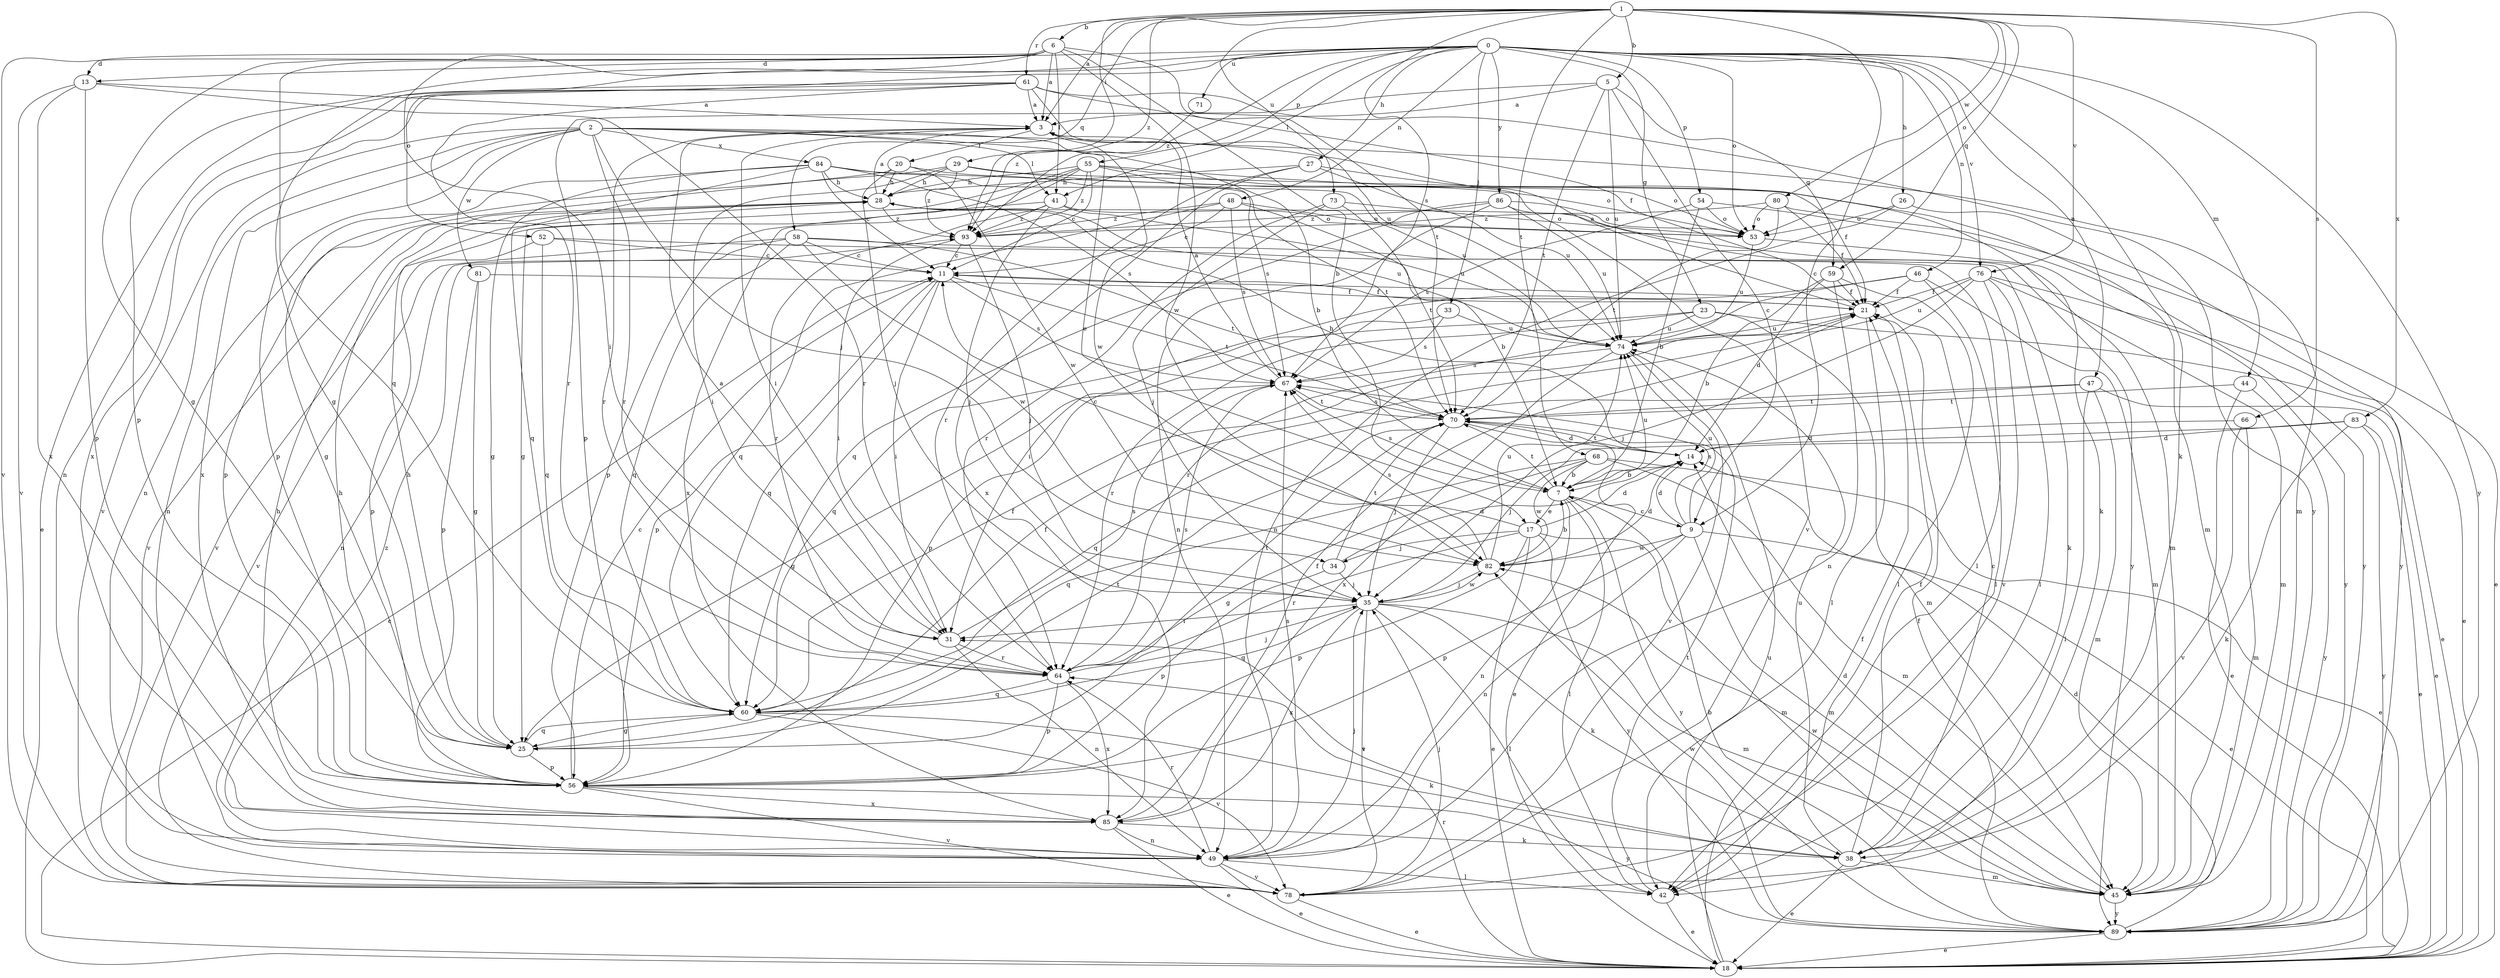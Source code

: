 strict digraph  {
0;
1;
2;
3;
5;
6;
7;
9;
11;
13;
14;
17;
18;
20;
21;
23;
25;
26;
27;
28;
29;
31;
33;
34;
35;
38;
41;
42;
44;
45;
46;
47;
48;
49;
52;
53;
54;
55;
56;
58;
59;
60;
61;
64;
66;
67;
68;
70;
71;
73;
74;
76;
78;
80;
81;
82;
83;
84;
85;
86;
89;
93;
0 -> 13  [label=d];
0 -> 23  [label=g];
0 -> 25  [label=g];
0 -> 26  [label=h];
0 -> 27  [label=h];
0 -> 33  [label=j];
0 -> 38  [label=k];
0 -> 41  [label=l];
0 -> 44  [label=m];
0 -> 46  [label=n];
0 -> 47  [label=n];
0 -> 48  [label=n];
0 -> 52  [label=o];
0 -> 53  [label=o];
0 -> 54  [label=p];
0 -> 55  [label=p];
0 -> 56  [label=p];
0 -> 71  [label=u];
0 -> 76  [label=v];
0 -> 86  [label=y];
0 -> 89  [label=y];
0 -> 93  [label=z];
1 -> 3  [label=a];
1 -> 5  [label=b];
1 -> 6  [label=b];
1 -> 9  [label=c];
1 -> 29  [label=i];
1 -> 53  [label=o];
1 -> 58  [label=q];
1 -> 59  [label=q];
1 -> 61  [label=r];
1 -> 66  [label=s];
1 -> 67  [label=s];
1 -> 68  [label=t];
1 -> 73  [label=u];
1 -> 76  [label=v];
1 -> 80  [label=w];
1 -> 83  [label=x];
1 -> 93  [label=z];
2 -> 7  [label=b];
2 -> 17  [label=e];
2 -> 34  [label=j];
2 -> 41  [label=l];
2 -> 45  [label=m];
2 -> 49  [label=n];
2 -> 56  [label=p];
2 -> 64  [label=r];
2 -> 78  [label=v];
2 -> 81  [label=w];
2 -> 84  [label=x];
2 -> 85  [label=x];
3 -> 20  [label=f];
3 -> 31  [label=i];
3 -> 64  [label=r];
3 -> 82  [label=w];
5 -> 3  [label=a];
5 -> 9  [label=c];
5 -> 56  [label=p];
5 -> 59  [label=q];
5 -> 70  [label=t];
5 -> 74  [label=u];
6 -> 3  [label=a];
6 -> 7  [label=b];
6 -> 13  [label=d];
6 -> 25  [label=g];
6 -> 31  [label=i];
6 -> 41  [label=l];
6 -> 60  [label=q];
6 -> 70  [label=t];
6 -> 78  [label=v];
6 -> 82  [label=w];
7 -> 9  [label=c];
7 -> 17  [label=e];
7 -> 42  [label=l];
7 -> 49  [label=n];
7 -> 67  [label=s];
7 -> 70  [label=t];
7 -> 74  [label=u];
7 -> 89  [label=y];
9 -> 14  [label=d];
9 -> 18  [label=e];
9 -> 45  [label=m];
9 -> 49  [label=n];
9 -> 56  [label=p];
9 -> 67  [label=s];
9 -> 74  [label=u];
9 -> 82  [label=w];
11 -> 21  [label=f];
11 -> 31  [label=i];
11 -> 56  [label=p];
11 -> 60  [label=q];
11 -> 67  [label=s];
11 -> 70  [label=t];
13 -> 3  [label=a];
13 -> 56  [label=p];
13 -> 64  [label=r];
13 -> 78  [label=v];
13 -> 85  [label=x];
14 -> 7  [label=b];
14 -> 28  [label=h];
14 -> 70  [label=t];
17 -> 11  [label=c];
17 -> 14  [label=d];
17 -> 18  [label=e];
17 -> 34  [label=j];
17 -> 45  [label=m];
17 -> 56  [label=p];
17 -> 64  [label=r];
17 -> 89  [label=y];
18 -> 11  [label=c];
18 -> 21  [label=f];
18 -> 64  [label=r];
18 -> 74  [label=u];
20 -> 28  [label=h];
20 -> 35  [label=j];
20 -> 56  [label=p];
20 -> 70  [label=t];
20 -> 82  [label=w];
21 -> 3  [label=a];
21 -> 42  [label=l];
21 -> 74  [label=u];
23 -> 18  [label=e];
23 -> 45  [label=m];
23 -> 56  [label=p];
23 -> 64  [label=r];
23 -> 74  [label=u];
25 -> 21  [label=f];
25 -> 28  [label=h];
25 -> 56  [label=p];
25 -> 60  [label=q];
25 -> 70  [label=t];
26 -> 49  [label=n];
26 -> 53  [label=o];
26 -> 89  [label=y];
27 -> 21  [label=f];
27 -> 28  [label=h];
27 -> 64  [label=r];
27 -> 74  [label=u];
27 -> 85  [label=x];
28 -> 3  [label=a];
28 -> 45  [label=m];
28 -> 74  [label=u];
28 -> 78  [label=v];
28 -> 93  [label=z];
29 -> 25  [label=g];
29 -> 28  [label=h];
29 -> 31  [label=i];
29 -> 45  [label=m];
29 -> 53  [label=o];
29 -> 93  [label=z];
31 -> 3  [label=a];
31 -> 49  [label=n];
31 -> 64  [label=r];
31 -> 67  [label=s];
33 -> 60  [label=q];
33 -> 67  [label=s];
33 -> 74  [label=u];
34 -> 14  [label=d];
34 -> 35  [label=j];
34 -> 56  [label=p];
34 -> 70  [label=t];
35 -> 31  [label=i];
35 -> 38  [label=k];
35 -> 42  [label=l];
35 -> 45  [label=m];
35 -> 60  [label=q];
35 -> 78  [label=v];
35 -> 82  [label=w];
35 -> 85  [label=x];
38 -> 11  [label=c];
38 -> 18  [label=e];
38 -> 21  [label=f];
38 -> 31  [label=i];
38 -> 45  [label=m];
38 -> 74  [label=u];
41 -> 35  [label=j];
41 -> 53  [label=o];
41 -> 64  [label=r];
41 -> 74  [label=u];
41 -> 78  [label=v];
41 -> 93  [label=z];
42 -> 18  [label=e];
42 -> 70  [label=t];
44 -> 18  [label=e];
44 -> 70  [label=t];
44 -> 89  [label=y];
45 -> 14  [label=d];
45 -> 82  [label=w];
45 -> 89  [label=y];
46 -> 21  [label=f];
46 -> 31  [label=i];
46 -> 42  [label=l];
46 -> 45  [label=m];
46 -> 64  [label=r];
47 -> 18  [label=e];
47 -> 42  [label=l];
47 -> 45  [label=m];
47 -> 60  [label=q];
47 -> 70  [label=t];
48 -> 7  [label=b];
48 -> 11  [label=c];
48 -> 53  [label=o];
48 -> 60  [label=q];
48 -> 67  [label=s];
48 -> 93  [label=z];
49 -> 18  [label=e];
49 -> 35  [label=j];
49 -> 42  [label=l];
49 -> 64  [label=r];
49 -> 67  [label=s];
49 -> 78  [label=v];
49 -> 93  [label=z];
52 -> 11  [label=c];
52 -> 42  [label=l];
52 -> 56  [label=p];
52 -> 60  [label=q];
53 -> 74  [label=u];
53 -> 89  [label=y];
54 -> 7  [label=b];
54 -> 53  [label=o];
54 -> 67  [label=s];
54 -> 89  [label=y];
55 -> 11  [label=c];
55 -> 25  [label=g];
55 -> 28  [label=h];
55 -> 38  [label=k];
55 -> 56  [label=p];
55 -> 67  [label=s];
55 -> 78  [label=v];
55 -> 85  [label=x];
55 -> 93  [label=z];
56 -> 11  [label=c];
56 -> 28  [label=h];
56 -> 78  [label=v];
56 -> 85  [label=x];
56 -> 89  [label=y];
58 -> 11  [label=c];
58 -> 38  [label=k];
58 -> 49  [label=n];
58 -> 60  [label=q];
58 -> 70  [label=t];
58 -> 78  [label=v];
58 -> 82  [label=w];
59 -> 7  [label=b];
59 -> 14  [label=d];
59 -> 21  [label=f];
59 -> 42  [label=l];
59 -> 49  [label=n];
60 -> 21  [label=f];
60 -> 25  [label=g];
60 -> 38  [label=k];
60 -> 78  [label=v];
61 -> 3  [label=a];
61 -> 18  [label=e];
61 -> 21  [label=f];
61 -> 49  [label=n];
61 -> 64  [label=r];
61 -> 74  [label=u];
61 -> 85  [label=x];
61 -> 89  [label=y];
64 -> 35  [label=j];
64 -> 56  [label=p];
64 -> 60  [label=q];
64 -> 67  [label=s];
64 -> 70  [label=t];
64 -> 85  [label=x];
66 -> 14  [label=d];
66 -> 45  [label=m];
66 -> 78  [label=v];
67 -> 3  [label=a];
67 -> 25  [label=g];
67 -> 70  [label=t];
68 -> 7  [label=b];
68 -> 18  [label=e];
68 -> 25  [label=g];
68 -> 45  [label=m];
68 -> 60  [label=q];
68 -> 82  [label=w];
70 -> 14  [label=d];
70 -> 18  [label=e];
70 -> 35  [label=j];
70 -> 67  [label=s];
71 -> 93  [label=z];
73 -> 35  [label=j];
73 -> 53  [label=o];
73 -> 64  [label=r];
73 -> 70  [label=t];
74 -> 67  [label=s];
74 -> 78  [label=v];
74 -> 85  [label=x];
76 -> 18  [label=e];
76 -> 21  [label=f];
76 -> 35  [label=j];
76 -> 42  [label=l];
76 -> 45  [label=m];
76 -> 74  [label=u];
76 -> 78  [label=v];
78 -> 18  [label=e];
78 -> 35  [label=j];
80 -> 18  [label=e];
80 -> 21  [label=f];
80 -> 53  [label=o];
80 -> 70  [label=t];
80 -> 93  [label=z];
81 -> 21  [label=f];
81 -> 25  [label=g];
81 -> 56  [label=p];
82 -> 7  [label=b];
82 -> 14  [label=d];
82 -> 35  [label=j];
82 -> 67  [label=s];
82 -> 74  [label=u];
83 -> 14  [label=d];
83 -> 18  [label=e];
83 -> 35  [label=j];
83 -> 38  [label=k];
83 -> 89  [label=y];
84 -> 11  [label=c];
84 -> 25  [label=g];
84 -> 28  [label=h];
84 -> 49  [label=n];
84 -> 53  [label=o];
84 -> 60  [label=q];
84 -> 67  [label=s];
84 -> 74  [label=u];
85 -> 18  [label=e];
85 -> 21  [label=f];
85 -> 28  [label=h];
85 -> 38  [label=k];
85 -> 49  [label=n];
86 -> 49  [label=n];
86 -> 53  [label=o];
86 -> 60  [label=q];
86 -> 74  [label=u];
86 -> 89  [label=y];
86 -> 93  [label=z];
89 -> 7  [label=b];
89 -> 14  [label=d];
89 -> 18  [label=e];
89 -> 21  [label=f];
89 -> 82  [label=w];
93 -> 11  [label=c];
93 -> 31  [label=i];
93 -> 35  [label=j];
}
